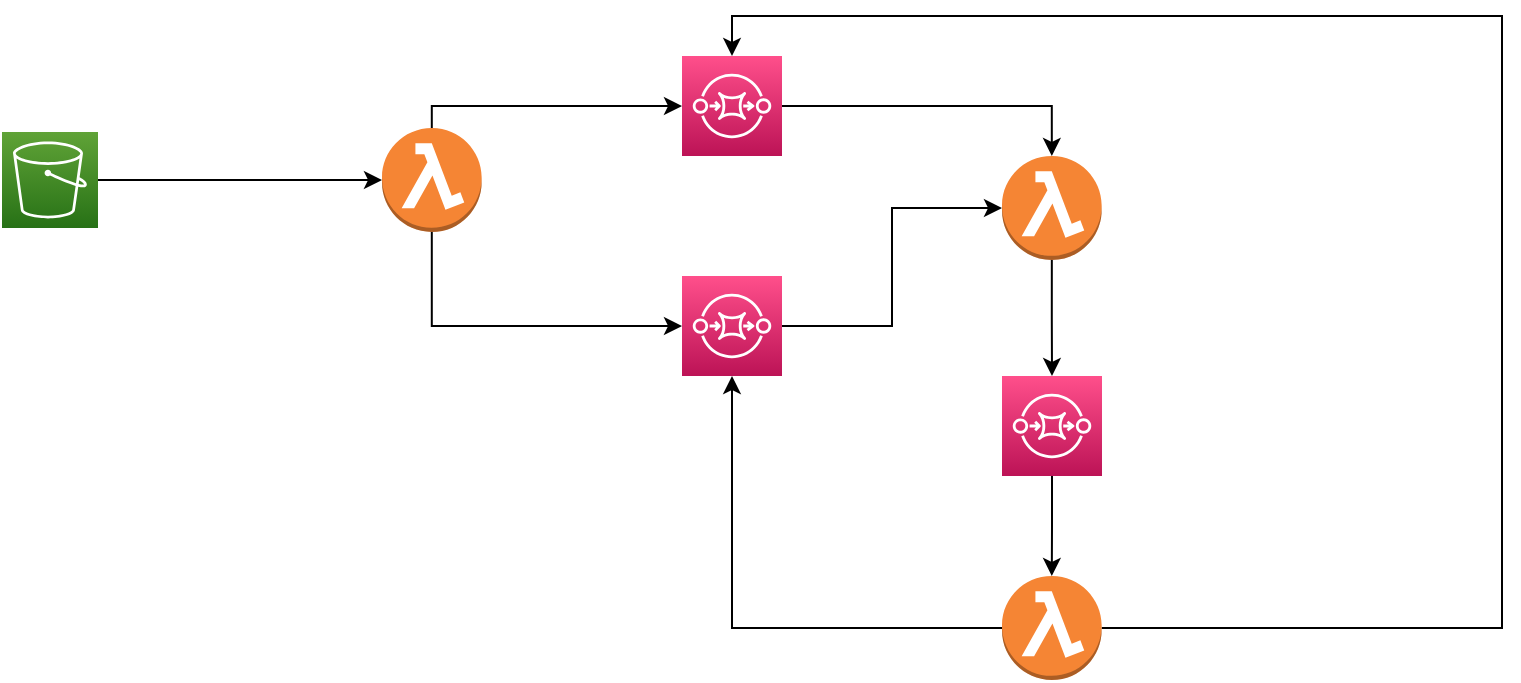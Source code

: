 <mxfile version="16.1.0" type="github">
  <diagram id="PuH-PeZwNKLEWdiO-4o5" name="Page-1">
    <mxGraphModel dx="1785" dy="586" grid="1" gridSize="10" guides="1" tooltips="1" connect="1" arrows="1" fold="1" page="1" pageScale="1" pageWidth="827" pageHeight="1169" math="0" shadow="0">
      <root>
        <mxCell id="0" />
        <mxCell id="1" parent="0" />
        <mxCell id="9dyetpEt3IkrnKQwJnKX-1" value="" style="shape=image;html=1;verticalAlign=top;verticalLabelPosition=bottom;labelBackgroundColor=#ffffff;imageAspect=0;aspect=fixed;image=https://cdn3.iconfinder.com/data/icons/cad-database-presentation-spreadsheet-vector-fil-2/512/19-128.png" vertex="1" parent="1">
          <mxGeometry x="30" y="76" width="60" height="60" as="geometry" />
        </mxCell>
        <mxCell id="9dyetpEt3IkrnKQwJnKX-17" style="edgeStyle=orthogonalEdgeStyle;rounded=0;orthogonalLoop=1;jettySize=auto;html=1;exitX=1;exitY=0.5;exitDx=0;exitDy=0;exitPerimeter=0;entryX=0.5;entryY=0;entryDx=0;entryDy=0;entryPerimeter=0;" edge="1" parent="1" source="9dyetpEt3IkrnKQwJnKX-2" target="9dyetpEt3IkrnKQwJnKX-5">
          <mxGeometry relative="1" as="geometry" />
        </mxCell>
        <mxCell id="9dyetpEt3IkrnKQwJnKX-2" value="" style="sketch=0;points=[[0,0,0],[0.25,0,0],[0.5,0,0],[0.75,0,0],[1,0,0],[0,1,0],[0.25,1,0],[0.5,1,0],[0.75,1,0],[1,1,0],[0,0.25,0],[0,0.5,0],[0,0.75,0],[1,0.25,0],[1,0.5,0],[1,0.75,0]];outlineConnect=0;fontColor=#232F3E;gradientColor=#FF4F8B;gradientDirection=north;fillColor=#BC1356;strokeColor=#ffffff;dashed=0;verticalLabelPosition=bottom;verticalAlign=top;align=center;html=1;fontSize=12;fontStyle=0;aspect=fixed;shape=mxgraph.aws4.resourceIcon;resIcon=mxgraph.aws4.sqs;" vertex="1" parent="1">
          <mxGeometry x="280" y="100" width="50" height="50" as="geometry" />
        </mxCell>
        <mxCell id="9dyetpEt3IkrnKQwJnKX-18" style="edgeStyle=orthogonalEdgeStyle;rounded=0;orthogonalLoop=1;jettySize=auto;html=1;exitX=1;exitY=0.5;exitDx=0;exitDy=0;exitPerimeter=0;entryX=0;entryY=0.5;entryDx=0;entryDy=0;entryPerimeter=0;" edge="1" parent="1" source="9dyetpEt3IkrnKQwJnKX-3" target="9dyetpEt3IkrnKQwJnKX-5">
          <mxGeometry relative="1" as="geometry" />
        </mxCell>
        <mxCell id="9dyetpEt3IkrnKQwJnKX-3" value="" style="sketch=0;points=[[0,0,0],[0.25,0,0],[0.5,0,0],[0.75,0,0],[1,0,0],[0,1,0],[0.25,1,0],[0.5,1,0],[0.75,1,0],[1,1,0],[0,0.25,0],[0,0.5,0],[0,0.75,0],[1,0.25,0],[1,0.5,0],[1,0.75,0]];outlineConnect=0;fontColor=#232F3E;gradientColor=#FF4F8B;gradientDirection=north;fillColor=#BC1356;strokeColor=#ffffff;dashed=0;verticalLabelPosition=bottom;verticalAlign=top;align=center;html=1;fontSize=12;fontStyle=0;aspect=fixed;shape=mxgraph.aws4.resourceIcon;resIcon=mxgraph.aws4.sqs;" vertex="1" parent="1">
          <mxGeometry x="280" y="210" width="50" height="50" as="geometry" />
        </mxCell>
        <mxCell id="9dyetpEt3IkrnKQwJnKX-9" style="edgeStyle=orthogonalEdgeStyle;rounded=0;orthogonalLoop=1;jettySize=auto;html=1;entryX=0;entryY=0.5;entryDx=0;entryDy=0;entryPerimeter=0;" edge="1" parent="1" source="9dyetpEt3IkrnKQwJnKX-4" target="9dyetpEt3IkrnKQwJnKX-2">
          <mxGeometry relative="1" as="geometry">
            <Array as="points">
              <mxPoint x="155" y="125" />
            </Array>
          </mxGeometry>
        </mxCell>
        <mxCell id="9dyetpEt3IkrnKQwJnKX-10" style="edgeStyle=orthogonalEdgeStyle;rounded=0;orthogonalLoop=1;jettySize=auto;html=1;entryX=0;entryY=0.5;entryDx=0;entryDy=0;entryPerimeter=0;" edge="1" parent="1" source="9dyetpEt3IkrnKQwJnKX-4" target="9dyetpEt3IkrnKQwJnKX-3">
          <mxGeometry relative="1" as="geometry">
            <Array as="points">
              <mxPoint x="155" y="235" />
            </Array>
          </mxGeometry>
        </mxCell>
        <mxCell id="9dyetpEt3IkrnKQwJnKX-4" value="" style="outlineConnect=0;dashed=0;verticalLabelPosition=bottom;verticalAlign=top;align=center;html=1;shape=mxgraph.aws3.lambda_function;fillColor=#F58534;gradientColor=none;" vertex="1" parent="1">
          <mxGeometry x="130" y="136" width="49.83" height="52" as="geometry" />
        </mxCell>
        <mxCell id="9dyetpEt3IkrnKQwJnKX-13" style="edgeStyle=orthogonalEdgeStyle;rounded=0;orthogonalLoop=1;jettySize=auto;html=1;exitX=0.5;exitY=1;exitDx=0;exitDy=0;exitPerimeter=0;entryX=0.5;entryY=0;entryDx=0;entryDy=0;entryPerimeter=0;" edge="1" parent="1" source="9dyetpEt3IkrnKQwJnKX-5" target="9dyetpEt3IkrnKQwJnKX-12">
          <mxGeometry relative="1" as="geometry" />
        </mxCell>
        <mxCell id="9dyetpEt3IkrnKQwJnKX-5" value="" style="outlineConnect=0;dashed=0;verticalLabelPosition=bottom;verticalAlign=top;align=center;html=1;shape=mxgraph.aws3.lambda_function;fillColor=#F58534;gradientColor=none;" vertex="1" parent="1">
          <mxGeometry x="440" y="150" width="49.83" height="52" as="geometry" />
        </mxCell>
        <mxCell id="9dyetpEt3IkrnKQwJnKX-8" style="edgeStyle=orthogonalEdgeStyle;rounded=0;orthogonalLoop=1;jettySize=auto;html=1;entryX=0;entryY=0.5;entryDx=0;entryDy=0;entryPerimeter=0;" edge="1" parent="1" source="9dyetpEt3IkrnKQwJnKX-7" target="9dyetpEt3IkrnKQwJnKX-4">
          <mxGeometry relative="1" as="geometry" />
        </mxCell>
        <mxCell id="9dyetpEt3IkrnKQwJnKX-7" value="" style="sketch=0;points=[[0,0,0],[0.25,0,0],[0.5,0,0],[0.75,0,0],[1,0,0],[0,1,0],[0.25,1,0],[0.5,1,0],[0.75,1,0],[1,1,0],[0,0.25,0],[0,0.5,0],[0,0.75,0],[1,0.25,0],[1,0.5,0],[1,0.75,0]];outlineConnect=0;fontColor=#232F3E;gradientColor=#60A337;gradientDirection=north;fillColor=#277116;strokeColor=#ffffff;dashed=0;verticalLabelPosition=bottom;verticalAlign=top;align=center;html=1;fontSize=12;fontStyle=0;aspect=fixed;shape=mxgraph.aws4.resourceIcon;resIcon=mxgraph.aws4.s3;" vertex="1" parent="1">
          <mxGeometry x="-60" y="138" width="48" height="48" as="geometry" />
        </mxCell>
        <mxCell id="9dyetpEt3IkrnKQwJnKX-15" style="edgeStyle=orthogonalEdgeStyle;rounded=0;orthogonalLoop=1;jettySize=auto;html=1;exitX=0;exitY=0.5;exitDx=0;exitDy=0;exitPerimeter=0;entryX=0.5;entryY=1;entryDx=0;entryDy=0;entryPerimeter=0;" edge="1" parent="1" source="9dyetpEt3IkrnKQwJnKX-11" target="9dyetpEt3IkrnKQwJnKX-3">
          <mxGeometry relative="1" as="geometry" />
        </mxCell>
        <mxCell id="9dyetpEt3IkrnKQwJnKX-16" style="edgeStyle=orthogonalEdgeStyle;rounded=0;orthogonalLoop=1;jettySize=auto;html=1;exitX=1;exitY=0.5;exitDx=0;exitDy=0;exitPerimeter=0;entryX=0.5;entryY=0;entryDx=0;entryDy=0;entryPerimeter=0;" edge="1" parent="1" source="9dyetpEt3IkrnKQwJnKX-11" target="9dyetpEt3IkrnKQwJnKX-2">
          <mxGeometry relative="1" as="geometry">
            <Array as="points">
              <mxPoint x="690" y="386" />
              <mxPoint x="690" y="80" />
              <mxPoint x="305" y="80" />
            </Array>
          </mxGeometry>
        </mxCell>
        <mxCell id="9dyetpEt3IkrnKQwJnKX-11" value="" style="outlineConnect=0;dashed=0;verticalLabelPosition=bottom;verticalAlign=top;align=center;html=1;shape=mxgraph.aws3.lambda_function;fillColor=#F58534;gradientColor=none;" vertex="1" parent="1">
          <mxGeometry x="440" y="360" width="49.83" height="52" as="geometry" />
        </mxCell>
        <mxCell id="9dyetpEt3IkrnKQwJnKX-14" style="edgeStyle=orthogonalEdgeStyle;rounded=0;orthogonalLoop=1;jettySize=auto;html=1;exitX=0.5;exitY=1;exitDx=0;exitDy=0;exitPerimeter=0;" edge="1" parent="1" source="9dyetpEt3IkrnKQwJnKX-12" target="9dyetpEt3IkrnKQwJnKX-11">
          <mxGeometry relative="1" as="geometry" />
        </mxCell>
        <mxCell id="9dyetpEt3IkrnKQwJnKX-12" value="" style="sketch=0;points=[[0,0,0],[0.25,0,0],[0.5,0,0],[0.75,0,0],[1,0,0],[0,1,0],[0.25,1,0],[0.5,1,0],[0.75,1,0],[1,1,0],[0,0.25,0],[0,0.5,0],[0,0.75,0],[1,0.25,0],[1,0.5,0],[1,0.75,0]];outlineConnect=0;fontColor=#232F3E;gradientColor=#FF4F8B;gradientDirection=north;fillColor=#BC1356;strokeColor=#ffffff;dashed=0;verticalLabelPosition=bottom;verticalAlign=top;align=center;html=1;fontSize=12;fontStyle=0;aspect=fixed;shape=mxgraph.aws4.resourceIcon;resIcon=mxgraph.aws4.sqs;" vertex="1" parent="1">
          <mxGeometry x="440" y="260" width="50" height="50" as="geometry" />
        </mxCell>
      </root>
    </mxGraphModel>
  </diagram>
</mxfile>
